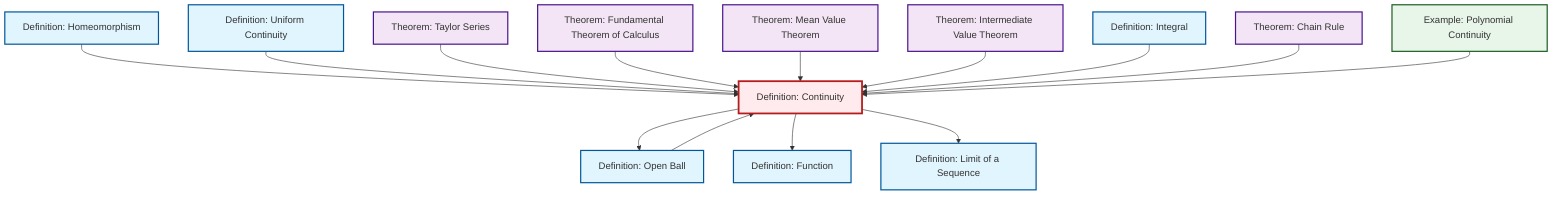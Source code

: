 graph TD
    classDef definition fill:#e1f5fe,stroke:#01579b,stroke-width:2px
    classDef theorem fill:#f3e5f5,stroke:#4a148c,stroke-width:2px
    classDef axiom fill:#fff3e0,stroke:#e65100,stroke-width:2px
    classDef example fill:#e8f5e9,stroke:#1b5e20,stroke-width:2px
    classDef current fill:#ffebee,stroke:#b71c1c,stroke-width:3px
    def-limit["Definition: Limit of a Sequence"]:::definition
    thm-intermediate-value["Theorem: Intermediate Value Theorem"]:::theorem
    thm-mean-value["Theorem: Mean Value Theorem"]:::theorem
    def-continuity["Definition: Continuity"]:::definition
    def-open-ball["Definition: Open Ball"]:::definition
    def-homeomorphism["Definition: Homeomorphism"]:::definition
    def-function["Definition: Function"]:::definition
    ex-polynomial-continuity["Example: Polynomial Continuity"]:::example
    def-uniform-continuity["Definition: Uniform Continuity"]:::definition
    def-integral["Definition: Integral"]:::definition
    thm-taylor-series["Theorem: Taylor Series"]:::theorem
    thm-chain-rule["Theorem: Chain Rule"]:::theorem
    thm-fundamental-calculus["Theorem: Fundamental Theorem of Calculus"]:::theorem
    def-homeomorphism --> def-continuity
    def-continuity --> def-open-ball
    def-uniform-continuity --> def-continuity
    thm-taylor-series --> def-continuity
    thm-fundamental-calculus --> def-continuity
    thm-mean-value --> def-continuity
    thm-intermediate-value --> def-continuity
    def-integral --> def-continuity
    thm-chain-rule --> def-continuity
    def-continuity --> def-function
    def-continuity --> def-limit
    ex-polynomial-continuity --> def-continuity
    def-open-ball --> def-continuity
    class def-continuity current